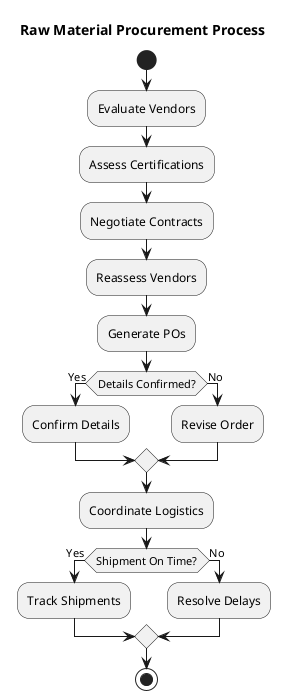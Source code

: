 @startuml Gearbox Raw material procurement

title Raw Material Procurement Process

start

:Evaluate Vendors;
:Assess Certifications;
:Negotiate Contracts;
:Reassess Vendors;
:Generate POs;
if (Details Confirmed?) then (Yes)
  :Confirm Details;
else (No)
  :Revise Order;
endif

:Coordinate Logistics;
if (Shipment On Time?) then (Yes)
  :Track Shipments;
else (No)
  :Resolve Delays;
endif

stop

@enduml